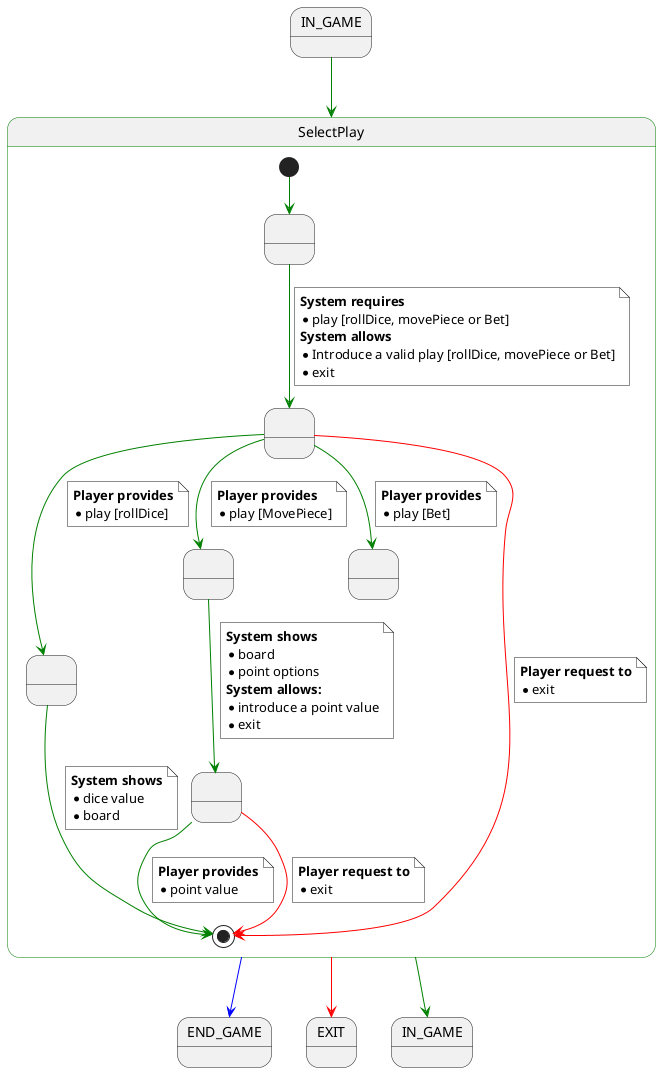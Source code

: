 @startuml

state IN_GAME
state END_GAME
state EXIT
state "IN_GAME" as IN_GAME2


state SelectPlay ##green {
    state " " as 1
    state " " as 2
    state " " as 3
    state " " as 4
    state " " as 41
    state " " as 5

    [*] -[#green]-> 1
    1 -[#green]-> 2
    note on link #white
        <b>System requires</b>
        * play [rollDice, movePiece or Bet]
        <b>System allows</b>
        * Introduce a valid play [rollDice, movePiece or Bet]
        * exit
    end note

    ' rollDice
    2 -[#green]-> 3
    note on link #white
        <b>Player provides</b>
        * play [rollDice]
    end note

    3 -[#green]-> [*]
    note on link #white
        <b>System shows</b>
        * dice value
        * board
    end note


    ' movePiece
    2 -[#green]-> 4
    note on link #white
        <b>Player provides</b>
        * play [MovePiece]
    end note

    4 -[#green]-> 41
    note on link #white
        <b>System shows</b>
        * board
        * point options
        <b>System allows:</b>
        * introduce a point value
        * exit
    end note

    41 -[#green]-> [*]
    note on link #white
        <b>Player provides</b>
        * point value
    end note

    41 -[#red]-> [*]
    note on link #white
        <b>Player request to</b>
        * exit
    end note


    'bet
    2 -[#green]-> 5
    note on link #white
        <b>Player provides</b>
        * play [Bet]
    end note

    2 -[#red]-> [*]
    note on link #white
        <b>Player request to</b>
        * exit
    end note
}

IN_GAME -[#green]-> SelectPlay

SelectPlay -[#green]-> IN_GAME2
SelectPlay -[#blue]-> END_GAME
SelectPlay -[#red]-> EXIT

@enduml
